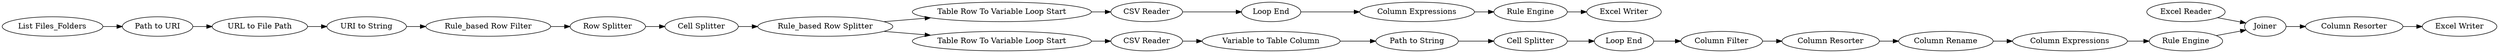 digraph {
	42 -> 44
	21 -> 19
	44 -> 46
	34 -> 35
	36 -> 39
	23 -> 28
	13 -> 21
	12 -> 13
	39 -> 37
	31 -> 32
	37 -> 44
	19 -> 23
	28 -> 30
	33 -> 26
	3 -> 5
	35 -> 36
	9 -> 12
	30 -> 29
	24 -> 25
	6 -> 7
	7 -> 9
	32 -> 33
	13 -> 24
	25 -> 31
	26 -> 34
	46 -> 45
	5 -> 6
	2 -> 3
	7 [label="Rule_based Row Filter"]
	9 [label="Row Splitter"]
	45 [label="Excel Writer"]
	21 [label="Table Row To Variable Loop Start"]
	26 [label="Loop End"]
	32 [label="Path to String"]
	3 [label="Path to URI"]
	19 [label="CSV Reader"]
	24 [label="Table Row To Variable Loop Start"]
	31 [label="Variable to Table Column"]
	6 [label="URI to String"]
	25 [label="CSV Reader"]
	12 [label="Cell Splitter"]
	42 [label="Excel Reader"]
	28 [label="Column Expressions"]
	23 [label="Loop End"]
	5 [label="URL to File Path"]
	13 [label="Rule_based Row Splitter"]
	35 [label="Column Resorter"]
	44 [label=Joiner]
	34 [label="Column Filter"]
	29 [label="Excel Writer"]
	36 [label="Column Rename"]
	46 [label="Column Resorter"]
	39 [label="Column Expressions"]
	33 [label="Cell Splitter"]
	30 [label="Rule Engine"]
	2 [label="List Files_Folders"]
	37 [label="Rule Engine"]
	rankdir=LR
}
